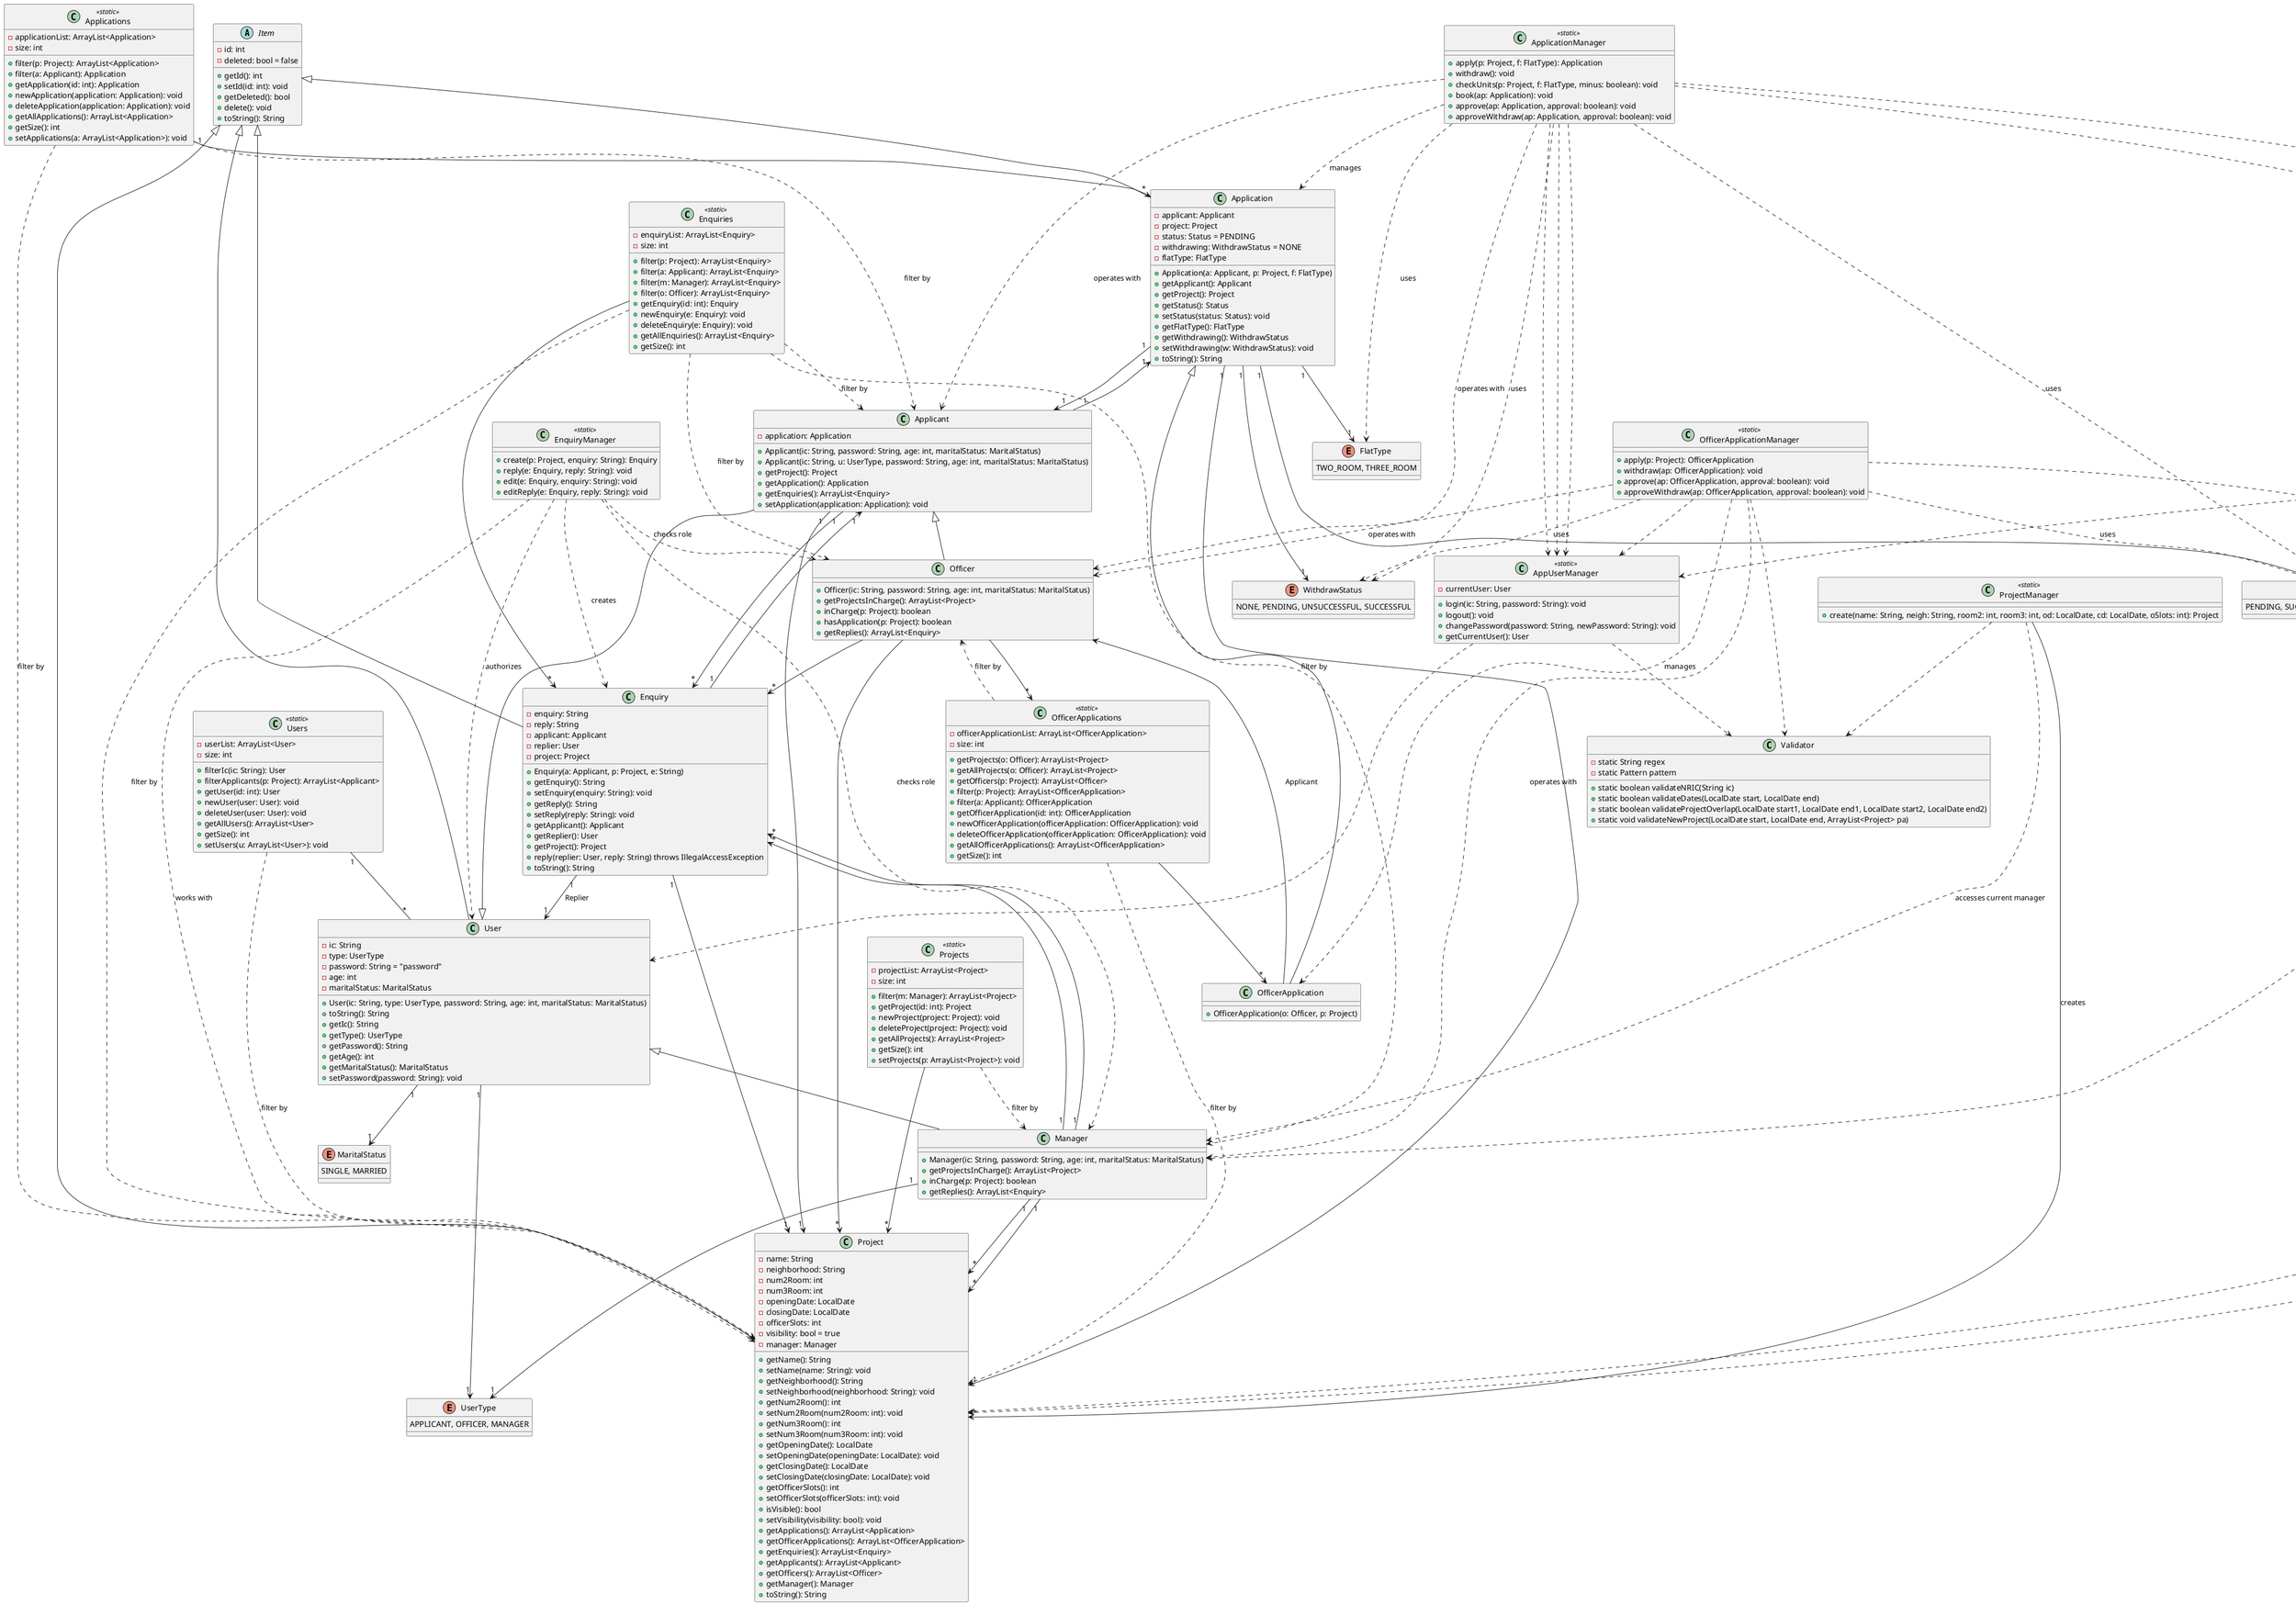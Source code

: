 @startuml EntityClassDiagram
abstract class Item {
    - id: int
    - deleted: bool = false
    + getId(): int
    + setId(id: int): void
    + getDeleted(): bool
    + delete(): void
    + toString(): String
}

'Project Items
class Project extends Item {
    - name: String
    - neighborhood: String
    - num2Room: int
    - num3Room: int
    - openingDate: LocalDate
    - closingDate: LocalDate
    - officerSlots: int
    - visibility: bool = true
    - manager: Manager
    
    + getName(): String
    + setName(name: String): void
    + getNeighborhood(): String
    + setNeighborhood(neighborhood: String): void
    + getNum2Room(): int
    + setNum2Room(num2Room: int): void
    + getNum3Room(): int
    + setNum3Room(num3Room: int): void
    + getOpeningDate(): LocalDate
    + setOpeningDate(openingDate: LocalDate): void
    + getClosingDate(): LocalDate
    + setClosingDate(closingDate: LocalDate): void
    + getOfficerSlots(): int
    + setOfficerSlots(officerSlots: int): void
    + isVisible(): bool
    + setVisibility(visibility: bool): void
    + getApplications(): ArrayList<Application>
    + getOfficerApplications(): ArrayList<OfficerApplication>
    + getEnquiries(): ArrayList<Enquiry>
    + getApplicants(): ArrayList<Applicant>
    + getOfficers(): ArrayList<Officer>
    + getManager(): Manager
    + toString(): String
}

class Application extends Item {
    - applicant: Applicant
    - project: Project
    - status: Status = PENDING
    - withdrawing: WithdrawStatus = NONE
    - flatType: FlatType

    + Application(a: Applicant, p: Project, f: FlatType)
    + getApplicant(): Applicant
    + getProject(): Project
    + getStatus(): Status
    + setStatus(status: Status): void
    + getFlatType(): FlatType
    + getWithdrawing(): WithdrawStatus
    + setWithdrawing(w: WithdrawStatus): void
    + toString(): String
}

enum Status {
    PENDING, SUCCESSFUL, UNSUCCESSFUL, BOOKED, WITHDRAWN
}

enum FlatType {
    TWO_ROOM, THREE_ROOM
}

enum WithdrawStatus {
    NONE, PENDING, UNSUCCESSFUL, SUCCESSFUL
}

Application "1" --> "1" Applicant
Application "1" --> "1" Project
Application "1" --> "1" Status
Application "1" --> "1" FlatType
Application "1" --> "1" WithdrawStatus

class OfficerApplication extends Application {
    + OfficerApplication(o: Officer, p: Project)
}

OfficerApplication --> Officer : "Applicant"


class Enquiry extends Item {
    - enquiry: String
    - reply: String
    - applicant: Applicant
    - replier: User
    - project: Project

    + Enquiry(a: Applicant, p: Project, e: String)
    + getEnquiry(): String
    + setEnquiry(enquiry: String): void
    + getReply(): String
    + setReply(reply: String): void
    + getApplicant(): Applicant
    + getReplier(): User
    + getProject(): Project
    + reply(replier: User, reply: String) throws IllegalAccessException
    + toString(): String
}

Enquiry "1" --> "1" Applicant
Enquiry "1" --> "1" User : Replier
Enquiry "1" --> "1" Project

'Users
class User extends Item {
    - ic: String
    - type: UserType
    - password: String = "password"
    - age: int
    - maritalStatus: MaritalStatus

    + User(ic: String, type: UserType, password: String, age: int, maritalStatus: MaritalStatus)
    + toString(): String
    + getIc(): String
    + getType(): UserType
    + getPassword(): String
    + getAge(): int
    + getMaritalStatus(): MaritalStatus
    + setPassword(password: String): void
}

enum UserType {
    APPLICANT, OFFICER, MANAGER
}

enum MaritalStatus {
    SINGLE, MARRIED
}

User "1" --> "1" UserType
User "1" --> "1" MaritalStatus

class Applicant extends User {
    - application: Application

    + Applicant(ic: String, password: String, age: int, maritalStatus: MaritalStatus)
    + Applicant(ic: String, u: UserType, password: String, age: int, maritalStatus: MaritalStatus)
    + getProject(): Project
    + getApplication(): Application
    + getEnquiries(): ArrayList<Enquiry>
    + setApplication(application: Application): void
}

Applicant "1" --> "1" Application
Applicant "1" --> "1" Project
Applicant "1" --> "*" Enquiry

class Officer extends Applicant {
    + Officer(ic: String, password: String, age: int, maritalStatus: MaritalStatus)
    + getProjectsInCharge(): ArrayList<Project>
    + inCharge(p: Project): boolean
    + hasApplication(p: Project): boolean
    + getReplies(): ArrayList<Enquiry>
}

' Relationships with multiplicity (no relationship names)
Officer --> "*" Project
Officer --> "*" Enquiry
Officer --> "*" OfficerApplications

class Manager extends User {
    + Manager(ic: String, password: String, age: int, maritalStatus: MaritalStatus)
    + getProjectsInCharge(): ArrayList<Project>
    + inCharge(p: Project): boolean
    + getReplies(): ArrayList<Enquiry>
}

' Relationships with multiplicity
Manager "1" --> "*" Project
Manager "1" --> "*" Enquiry
Manager "1" --> "1" UserType
Manager "1" --> "*" Project
Manager "1" --> "*" Enquiry

'GUI Interfaces 
interface Menu {
    +displayMenu()
}
class ApplicantMenu extends Menu
class ManagerMenu extends Menu
class OfficerMenu extends Menu
class LoginMenu extends Menu {
    +displayMenu()
    'after login, we call one of the 3 menus based on the  enum 
}
LoginMenu ..> AppUserManager
LoginMenu ..> ApplicantMenu
LoginMenu ..> OfficerMenu
LoginMenu ..> ManagerMenu

'Arrays

class Users <<static>>{
    - userList: ArrayList<User>
    - size: int
    + filterIc(ic: String): User
    + filterApplicants(p: Project): ArrayList<Applicant>
    + getUser(id: int): User
    + newUser(user: User): void
    + deleteUser(user: User): void
    + getAllUsers(): ArrayList<User>
    + getSize(): int
    + setUsers(u: ArrayList<User>): void
}

Users "1" -- "*" User
Users ..> Project : filter by

class Projects <<static>> {
    - projectList: ArrayList<Project>
    - size: int
    + filter(m: Manager): ArrayList<Project>
    + getProject(id: int): Project
    + newProject(project: Project): void
    + deleteProject(project: Project): void
    + getAllProjects(): ArrayList<Project>
    + getSize(): int
    + setProjects(p: ArrayList<Project>): void
}

Projects --> "*" Project
Projects ..> Manager : "filter by"

class Applications <<static>> {
    - applicationList: ArrayList<Application>
    - size: int
    + filter(p: Project): ArrayList<Application>
    + filter(a: Applicant): Application
    + getApplication(id: int): Application
    + newApplication(application: Application): void
    + deleteApplication(application: Application): void
    + getAllApplications(): ArrayList<Application>
    + getSize(): int
    + setApplications(a: ArrayList<Application>): void
}
Applications "1" --> "*" Application
Applications ..> Project : "filter by"
Applications ..> Applicant : "filter by"


class OfficerApplications <<static>> {
    - officerApplicationList: ArrayList<OfficerApplication>
    - size: int
    + getProjects(o: Officer): ArrayList<Project>
    + getAllProjects(o: Officer): ArrayList<Project>
    + getOfficers(p: Project): ArrayList<Officer>
    + filter(p: Project): ArrayList<OfficerApplication>
    + filter(a: Applicant): OfficerApplication
    + getOfficerApplication(id: int): OfficerApplication
    + newOfficerApplication(officerApplication: OfficerApplication): void
    + deleteOfficerApplication(officerApplication: OfficerApplication): void
    + getAllOfficerApplications(): ArrayList<OfficerApplication>
    + getSize(): int
}

OfficerApplications --> "*" OfficerApplication
OfficerApplications ..> Project : "filter by"
OfficerApplications ..> Officer : "filter by" 

class Enquiries <<static>>{
    - enquiryList: ArrayList<Enquiry>
    - size: int
    + filter(p: Project): ArrayList<Enquiry>
    + filter(a: Applicant): ArrayList<Enquiry>
    + filter(m: Manager): ArrayList<Enquiry>
    + filter(o: Officer): ArrayList<Enquiry>
    + getEnquiry(id: int): Enquiry
    + newEnquiry(e: Enquiry): void
    + deleteEnquiry(e: Enquiry): void
    + getAllEnquiries(): ArrayList<Enquiry>
    + getSize(): int
}

Enquiries --> "*" Enquiry 
Enquiries ..> Project : "filter by"
Enquiries ..> Applicant : "filter by"
Enquiries ..> Manager : "filter by"
Enquiries ..> Officer : "filter by"

'Managers
class ApplicationManager <<static>> {
    +apply(p: Project, f: FlatType): Application
    +withdraw(): void
    +checkUnits(p: Project, f: FlatType, minus: boolean): void
    +book(ap: Application): void
    +approve(ap: Application, approval: boolean): void
    +approveWithdraw(ap: Application, approval: boolean): void
}

ApplicationManager ..> Project : "apply for"
ApplicationManager ..> Application : "manages"
ApplicationManager ..> Officer : "operates with"
ApplicationManager ..> Manager : "operates with"
ApplicationManager ..> Applicant : "operates with"
ApplicationManager ..> FlatType : "uses"
ApplicationManager ..> Status : "uses"
ApplicationManager ..> WithdrawStatus : "uses"
ApplicationManager ..> AppUserManager

class ProjectManager <<static>> {
    + create(name: String, neigh: String, room2: int, room3: int, od: LocalDate, cd: LocalDate, oSlots: int): Project
}

ProjectManager --> "*" Project : "creates"
ProjectManager ..> Manager : "accesses current manager"
ProjectManager ..> Validator
ApplicationManager ..> AppUserManager

class EnquiryManager <<static>> {
    + create(p: Project, enquiry: String): Enquiry
    + reply(e: Enquiry, reply: String): void
    + edit(e: Enquiry, enquiry: String): void
    + editReply(e: Enquiry, reply: String): void
}

EnquiryManager ..> Enquiry : "creates"
EnquiryManager ..> Project : "works with"
EnquiryManager ..> User : "authorizes"
EnquiryManager ..> Officer : "checks role"
EnquiryManager ..> Manager : "checks role"
ApplicationManager ..> AppUserManager

class AppUserManager <<static>> {
    - currentUser: User
    + login(ic: String, password: String): void
    + logout(): void
    + changePassword(password: String, newPassword: String): void
    + getCurrentUser(): User
}

AppUserManager ..> User
AppUserManager ..> Validator

class OfficerApplicationManager <<static>> {
    +apply(p: Project): OfficerApplication
    +withdraw(ap: OfficerApplication): void
    +approve(ap: OfficerApplication, approval: boolean): void
    +approveWithdraw(ap: OfficerApplication, approval: boolean): void
}

OfficerApplicationManager ..> Project : "apply for"
OfficerApplicationManager ..> OfficerApplication : "manages"
OfficerApplicationManager ..> Officer : "operates with"
OfficerApplicationManager ..> Manager : "operates with"
OfficerApplicationManager ..> Status : "uses"
OfficerApplicationManager ..> WithdrawStatus : "uses"
OfficerApplicationManager ..> Validator
OfficerApplicationManager ..> AppUserManager

class Validator {
    - static String regex
    - static Pattern pattern
    + static boolean validateNRIC(String ic)
    + static boolean validateDates(LocalDate start, LocalDate end)
    + static boolean validateProjectOverlap(LocalDate start1, LocalDate end1, LocalDate start2, LocalDate end2)
    + static void validateNewProject(LocalDate start, LocalDate end, ArrayList<Project> pa)
}

' not sure about this one
class OfficerMenu extends ApplicantMenu 


@enduml